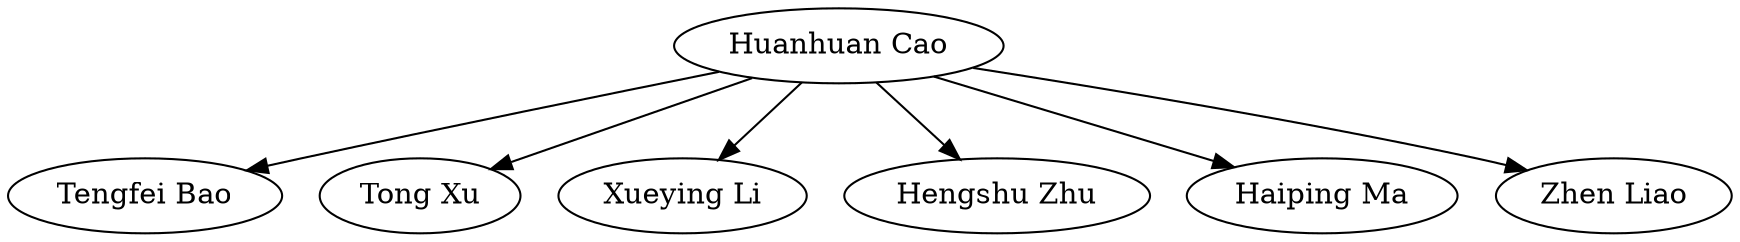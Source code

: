 strict digraph G{
"Huanhuan Cao" -> "Tengfei Bao"
"Huanhuan Cao" -> "Tong Xu"
"Huanhuan Cao" -> "Xueying Li"
"Huanhuan Cao" -> "Hengshu Zhu"
"Huanhuan Cao" -> "Haiping Ma"
"Huanhuan Cao" -> "Zhen Liao"
}